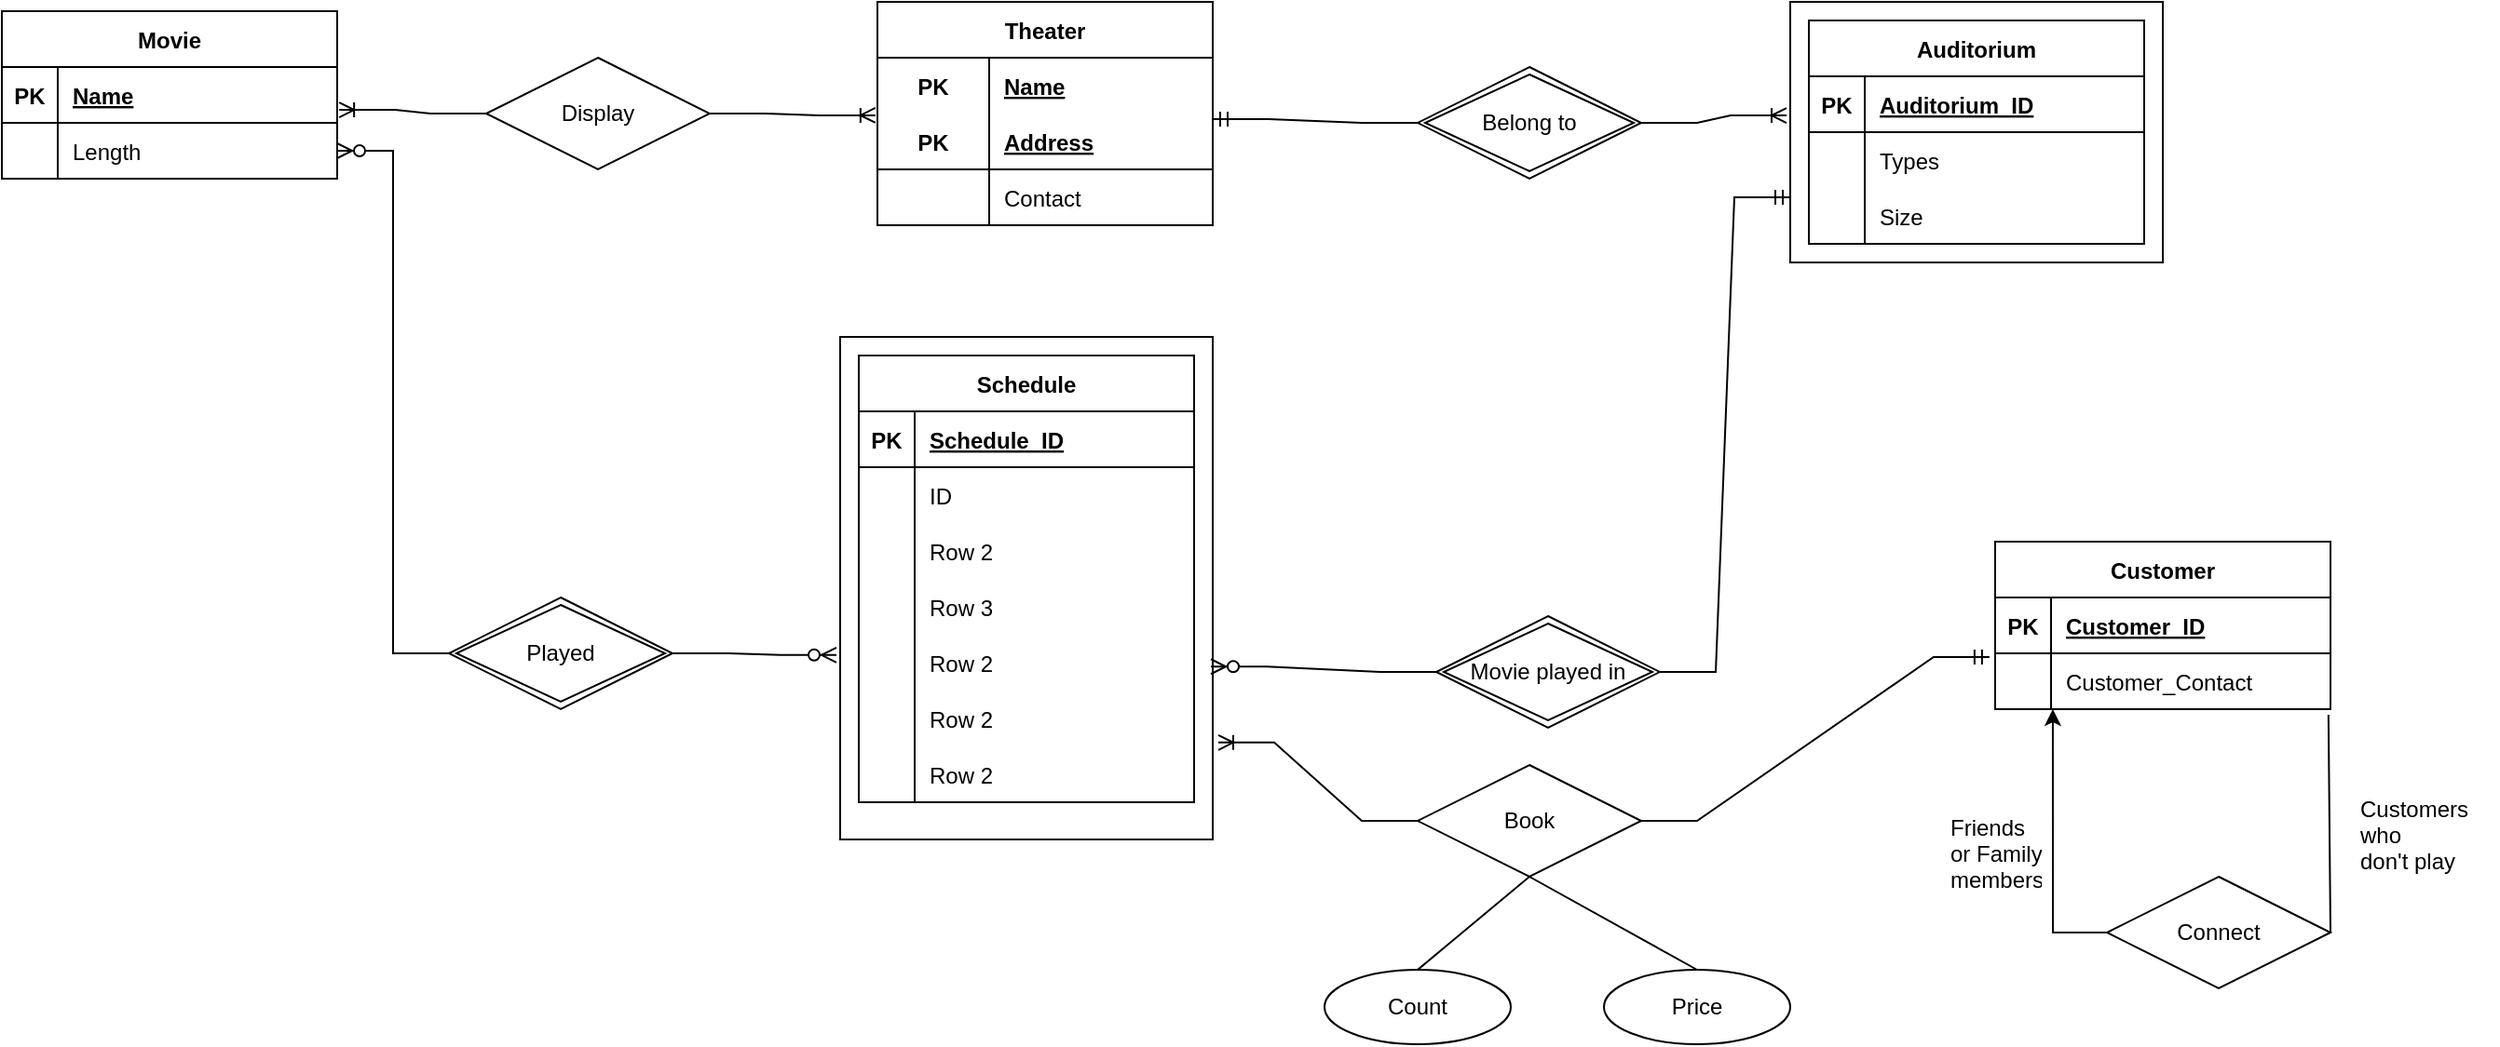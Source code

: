 <mxfile version="20.8.20" type="github">
  <diagram id="R2lEEEUBdFMjLlhIrx00" name="Page-1">
    <mxGraphModel dx="2284" dy="796" grid="1" gridSize="10" guides="1" tooltips="1" connect="1" arrows="1" fold="1" page="1" pageScale="1" pageWidth="850" pageHeight="1100" math="0" shadow="0" extFonts="Permanent Marker^https://fonts.googleapis.com/css?family=Permanent+Marker">
      <root>
        <mxCell id="0" />
        <mxCell id="1" parent="0" />
        <mxCell id="tCxVdie8RniLQorz963I-95" value="" style="rounded=0;whiteSpace=wrap;html=1;" vertex="1" parent="1">
          <mxGeometry x="-140" y="220" width="200" height="270" as="geometry" />
        </mxCell>
        <mxCell id="tCxVdie8RniLQorz963I-29" value="" style="rounded=0;whiteSpace=wrap;html=1;" vertex="1" parent="1">
          <mxGeometry x="370" y="40" width="200" height="140" as="geometry" />
        </mxCell>
        <mxCell id="tCxVdie8RniLQorz963I-27" value="Belong to" style="shape=rhombus;double=1;perimeter=rhombusPerimeter;whiteSpace=wrap;html=1;align=center;" vertex="1" parent="1">
          <mxGeometry x="170" y="75" width="120" height="60" as="geometry" />
        </mxCell>
        <mxCell id="tCxVdie8RniLQorz963I-32" value="Movie" style="shape=table;startSize=30;container=1;collapsible=1;childLayout=tableLayout;fixedRows=1;rowLines=0;fontStyle=1;align=center;resizeLast=1;" vertex="1" parent="1">
          <mxGeometry x="-590" y="45" width="180" height="90" as="geometry" />
        </mxCell>
        <mxCell id="tCxVdie8RniLQorz963I-33" value="" style="shape=tableRow;horizontal=0;startSize=0;swimlaneHead=0;swimlaneBody=0;fillColor=none;collapsible=0;dropTarget=0;points=[[0,0.5],[1,0.5]];portConstraint=eastwest;top=0;left=0;right=0;bottom=1;" vertex="1" parent="tCxVdie8RniLQorz963I-32">
          <mxGeometry y="30" width="180" height="30" as="geometry" />
        </mxCell>
        <mxCell id="tCxVdie8RniLQorz963I-34" value="PK" style="shape=partialRectangle;connectable=0;fillColor=none;top=0;left=0;bottom=0;right=0;fontStyle=1;overflow=hidden;" vertex="1" parent="tCxVdie8RniLQorz963I-33">
          <mxGeometry width="30" height="30" as="geometry">
            <mxRectangle width="30" height="30" as="alternateBounds" />
          </mxGeometry>
        </mxCell>
        <mxCell id="tCxVdie8RniLQorz963I-35" value="Name" style="shape=partialRectangle;connectable=0;fillColor=none;top=0;left=0;bottom=0;right=0;align=left;spacingLeft=6;fontStyle=5;overflow=hidden;" vertex="1" parent="tCxVdie8RniLQorz963I-33">
          <mxGeometry x="30" width="150" height="30" as="geometry">
            <mxRectangle width="150" height="30" as="alternateBounds" />
          </mxGeometry>
        </mxCell>
        <mxCell id="tCxVdie8RniLQorz963I-36" value="" style="shape=tableRow;horizontal=0;startSize=0;swimlaneHead=0;swimlaneBody=0;fillColor=none;collapsible=0;dropTarget=0;points=[[0,0.5],[1,0.5]];portConstraint=eastwest;top=0;left=0;right=0;bottom=0;" vertex="1" parent="tCxVdie8RniLQorz963I-32">
          <mxGeometry y="60" width="180" height="30" as="geometry" />
        </mxCell>
        <mxCell id="tCxVdie8RniLQorz963I-37" value="" style="shape=partialRectangle;connectable=0;fillColor=none;top=0;left=0;bottom=0;right=0;editable=1;overflow=hidden;" vertex="1" parent="tCxVdie8RniLQorz963I-36">
          <mxGeometry width="30" height="30" as="geometry">
            <mxRectangle width="30" height="30" as="alternateBounds" />
          </mxGeometry>
        </mxCell>
        <mxCell id="tCxVdie8RniLQorz963I-38" value="Length" style="shape=partialRectangle;connectable=0;fillColor=none;top=0;left=0;bottom=0;right=0;align=left;spacingLeft=6;overflow=hidden;" vertex="1" parent="tCxVdie8RniLQorz963I-36">
          <mxGeometry x="30" width="150" height="30" as="geometry">
            <mxRectangle width="150" height="30" as="alternateBounds" />
          </mxGeometry>
        </mxCell>
        <mxCell id="tCxVdie8RniLQorz963I-61" value="Theater" style="shape=table;startSize=30;container=1;collapsible=1;childLayout=tableLayout;fixedRows=1;rowLines=0;fontStyle=1;align=center;resizeLast=1;" vertex="1" parent="1">
          <mxGeometry x="-120" y="40" width="180" height="120" as="geometry" />
        </mxCell>
        <mxCell id="tCxVdie8RniLQorz963I-62" value="" style="shape=tableRow;horizontal=0;startSize=0;swimlaneHead=0;swimlaneBody=0;fillColor=none;collapsible=0;dropTarget=0;points=[[0,0.5],[1,0.5]];portConstraint=eastwest;top=0;left=0;right=0;bottom=0;" vertex="1" parent="tCxVdie8RniLQorz963I-61">
          <mxGeometry y="30" width="180" height="30" as="geometry" />
        </mxCell>
        <mxCell id="tCxVdie8RniLQorz963I-63" value="PK" style="shape=partialRectangle;connectable=0;fillColor=none;top=0;left=0;bottom=0;right=0;fontStyle=1;overflow=hidden;" vertex="1" parent="tCxVdie8RniLQorz963I-62">
          <mxGeometry width="60" height="30" as="geometry">
            <mxRectangle width="60" height="30" as="alternateBounds" />
          </mxGeometry>
        </mxCell>
        <mxCell id="tCxVdie8RniLQorz963I-64" value="Name" style="shape=partialRectangle;connectable=0;fillColor=none;top=0;left=0;bottom=0;right=0;align=left;spacingLeft=6;fontStyle=5;overflow=hidden;" vertex="1" parent="tCxVdie8RniLQorz963I-62">
          <mxGeometry x="60" width="120" height="30" as="geometry">
            <mxRectangle width="120" height="30" as="alternateBounds" />
          </mxGeometry>
        </mxCell>
        <mxCell id="tCxVdie8RniLQorz963I-65" value="" style="shape=tableRow;horizontal=0;startSize=0;swimlaneHead=0;swimlaneBody=0;fillColor=none;collapsible=0;dropTarget=0;points=[[0,0.5],[1,0.5]];portConstraint=eastwest;top=0;left=0;right=0;bottom=1;" vertex="1" parent="tCxVdie8RniLQorz963I-61">
          <mxGeometry y="60" width="180" height="30" as="geometry" />
        </mxCell>
        <mxCell id="tCxVdie8RniLQorz963I-66" value="PK" style="shape=partialRectangle;connectable=0;fillColor=none;top=0;left=0;bottom=0;right=0;fontStyle=1;overflow=hidden;" vertex="1" parent="tCxVdie8RniLQorz963I-65">
          <mxGeometry width="60" height="30" as="geometry">
            <mxRectangle width="60" height="30" as="alternateBounds" />
          </mxGeometry>
        </mxCell>
        <mxCell id="tCxVdie8RniLQorz963I-67" value="Address" style="shape=partialRectangle;connectable=0;fillColor=none;top=0;left=0;bottom=0;right=0;align=left;spacingLeft=6;fontStyle=5;overflow=hidden;" vertex="1" parent="tCxVdie8RniLQorz963I-65">
          <mxGeometry x="60" width="120" height="30" as="geometry">
            <mxRectangle width="120" height="30" as="alternateBounds" />
          </mxGeometry>
        </mxCell>
        <mxCell id="tCxVdie8RniLQorz963I-68" value="" style="shape=tableRow;horizontal=0;startSize=0;swimlaneHead=0;swimlaneBody=0;fillColor=none;collapsible=0;dropTarget=0;points=[[0,0.5],[1,0.5]];portConstraint=eastwest;top=0;left=0;right=0;bottom=0;" vertex="1" parent="tCxVdie8RniLQorz963I-61">
          <mxGeometry y="90" width="180" height="30" as="geometry" />
        </mxCell>
        <mxCell id="tCxVdie8RniLQorz963I-69" value="" style="shape=partialRectangle;connectable=0;fillColor=none;top=0;left=0;bottom=0;right=0;editable=1;overflow=hidden;" vertex="1" parent="tCxVdie8RniLQorz963I-68">
          <mxGeometry width="60" height="30" as="geometry">
            <mxRectangle width="60" height="30" as="alternateBounds" />
          </mxGeometry>
        </mxCell>
        <mxCell id="tCxVdie8RniLQorz963I-70" value="Contact" style="shape=partialRectangle;connectable=0;fillColor=none;top=0;left=0;bottom=0;right=0;align=left;spacingLeft=6;overflow=hidden;" vertex="1" parent="tCxVdie8RniLQorz963I-68">
          <mxGeometry x="60" width="120" height="30" as="geometry">
            <mxRectangle width="120" height="30" as="alternateBounds" />
          </mxGeometry>
        </mxCell>
        <mxCell id="tCxVdie8RniLQorz963I-74" value="Display" style="shape=rhombus;perimeter=rhombusPerimeter;whiteSpace=wrap;html=1;align=center;" vertex="1" parent="1">
          <mxGeometry x="-330" y="70" width="120" height="60" as="geometry" />
        </mxCell>
        <mxCell id="tCxVdie8RniLQorz963I-75" value="" style="edgeStyle=entityRelationEdgeStyle;fontSize=12;html=1;endArrow=ERmandOne;rounded=0;exitX=0;exitY=0.5;exitDx=0;exitDy=0;entryX=1;entryY=0.1;entryDx=0;entryDy=0;entryPerimeter=0;" edge="1" parent="1" source="tCxVdie8RniLQorz963I-27" target="tCxVdie8RniLQorz963I-65">
          <mxGeometry width="100" height="100" relative="1" as="geometry">
            <mxPoint x="-10" y="350" as="sourcePoint" />
            <mxPoint x="90" y="250" as="targetPoint" />
          </mxGeometry>
        </mxCell>
        <mxCell id="tCxVdie8RniLQorz963I-78" value="" style="edgeStyle=entityRelationEdgeStyle;fontSize=12;html=1;endArrow=ERoneToMany;rounded=0;entryX=-0.01;entryY=0.436;entryDx=0;entryDy=0;entryPerimeter=0;exitX=1;exitY=0.5;exitDx=0;exitDy=0;" edge="1" parent="1" source="tCxVdie8RniLQorz963I-27" target="tCxVdie8RniLQorz963I-29">
          <mxGeometry width="100" height="100" relative="1" as="geometry">
            <mxPoint x="160" y="380" as="sourcePoint" />
            <mxPoint x="260" y="280" as="targetPoint" />
          </mxGeometry>
        </mxCell>
        <mxCell id="tCxVdie8RniLQorz963I-79" value="" style="edgeStyle=entityRelationEdgeStyle;fontSize=12;html=1;endArrow=ERoneToMany;rounded=0;exitX=0;exitY=0.5;exitDx=0;exitDy=0;entryX=1.006;entryY=0.767;entryDx=0;entryDy=0;entryPerimeter=0;" edge="1" parent="1" source="tCxVdie8RniLQorz963I-74" target="tCxVdie8RniLQorz963I-33">
          <mxGeometry width="100" height="100" relative="1" as="geometry">
            <mxPoint x="-380" y="300" as="sourcePoint" />
            <mxPoint x="-280" y="200" as="targetPoint" />
          </mxGeometry>
        </mxCell>
        <mxCell id="tCxVdie8RniLQorz963I-80" value="" style="edgeStyle=entityRelationEdgeStyle;fontSize=12;html=1;endArrow=ERoneToMany;rounded=0;exitX=1;exitY=0.5;exitDx=0;exitDy=0;entryX=-0.006;entryY=0.033;entryDx=0;entryDy=0;entryPerimeter=0;" edge="1" parent="1" source="tCxVdie8RniLQorz963I-74" target="tCxVdie8RniLQorz963I-65">
          <mxGeometry width="100" height="100" relative="1" as="geometry">
            <mxPoint x="-261" y="202" as="sourcePoint" />
            <mxPoint x="-340" y="200" as="targetPoint" />
          </mxGeometry>
        </mxCell>
        <mxCell id="tCxVdie8RniLQorz963I-82" value="Schedule" style="shape=table;startSize=30;container=1;collapsible=1;childLayout=tableLayout;fixedRows=1;rowLines=0;fontStyle=1;align=center;resizeLast=1;" vertex="1" parent="1">
          <mxGeometry x="-130" y="230" width="180" height="240" as="geometry" />
        </mxCell>
        <mxCell id="tCxVdie8RniLQorz963I-83" value="" style="shape=tableRow;horizontal=0;startSize=0;swimlaneHead=0;swimlaneBody=0;fillColor=none;collapsible=0;dropTarget=0;points=[[0,0.5],[1,0.5]];portConstraint=eastwest;top=0;left=0;right=0;bottom=1;" vertex="1" parent="tCxVdie8RniLQorz963I-82">
          <mxGeometry y="30" width="180" height="30" as="geometry" />
        </mxCell>
        <mxCell id="tCxVdie8RniLQorz963I-84" value="PK" style="shape=partialRectangle;connectable=0;fillColor=none;top=0;left=0;bottom=0;right=0;fontStyle=1;overflow=hidden;" vertex="1" parent="tCxVdie8RniLQorz963I-83">
          <mxGeometry width="30" height="30" as="geometry">
            <mxRectangle width="30" height="30" as="alternateBounds" />
          </mxGeometry>
        </mxCell>
        <mxCell id="tCxVdie8RniLQorz963I-85" value="Schedule_ID" style="shape=partialRectangle;connectable=0;fillColor=none;top=0;left=0;bottom=0;right=0;align=left;spacingLeft=6;fontStyle=5;overflow=hidden;" vertex="1" parent="tCxVdie8RniLQorz963I-83">
          <mxGeometry x="30" width="150" height="30" as="geometry">
            <mxRectangle width="150" height="30" as="alternateBounds" />
          </mxGeometry>
        </mxCell>
        <mxCell id="tCxVdie8RniLQorz963I-86" value="" style="shape=tableRow;horizontal=0;startSize=0;swimlaneHead=0;swimlaneBody=0;fillColor=none;collapsible=0;dropTarget=0;points=[[0,0.5],[1,0.5]];portConstraint=eastwest;top=0;left=0;right=0;bottom=0;" vertex="1" parent="tCxVdie8RniLQorz963I-82">
          <mxGeometry y="60" width="180" height="30" as="geometry" />
        </mxCell>
        <mxCell id="tCxVdie8RniLQorz963I-87" value="" style="shape=partialRectangle;connectable=0;fillColor=none;top=0;left=0;bottom=0;right=0;editable=1;overflow=hidden;" vertex="1" parent="tCxVdie8RniLQorz963I-86">
          <mxGeometry width="30" height="30" as="geometry">
            <mxRectangle width="30" height="30" as="alternateBounds" />
          </mxGeometry>
        </mxCell>
        <mxCell id="tCxVdie8RniLQorz963I-88" value="ID" style="shape=partialRectangle;connectable=0;fillColor=none;top=0;left=0;bottom=0;right=0;align=left;spacingLeft=6;overflow=hidden;" vertex="1" parent="tCxVdie8RniLQorz963I-86">
          <mxGeometry x="30" width="150" height="30" as="geometry">
            <mxRectangle width="150" height="30" as="alternateBounds" />
          </mxGeometry>
        </mxCell>
        <mxCell id="tCxVdie8RniLQorz963I-89" value="" style="shape=tableRow;horizontal=0;startSize=0;swimlaneHead=0;swimlaneBody=0;fillColor=none;collapsible=0;dropTarget=0;points=[[0,0.5],[1,0.5]];portConstraint=eastwest;top=0;left=0;right=0;bottom=0;" vertex="1" parent="tCxVdie8RniLQorz963I-82">
          <mxGeometry y="90" width="180" height="30" as="geometry" />
        </mxCell>
        <mxCell id="tCxVdie8RniLQorz963I-90" value="" style="shape=partialRectangle;connectable=0;fillColor=none;top=0;left=0;bottom=0;right=0;editable=1;overflow=hidden;" vertex="1" parent="tCxVdie8RniLQorz963I-89">
          <mxGeometry width="30" height="30" as="geometry">
            <mxRectangle width="30" height="30" as="alternateBounds" />
          </mxGeometry>
        </mxCell>
        <mxCell id="tCxVdie8RniLQorz963I-91" value="Row 2" style="shape=partialRectangle;connectable=0;fillColor=none;top=0;left=0;bottom=0;right=0;align=left;spacingLeft=6;overflow=hidden;" vertex="1" parent="tCxVdie8RniLQorz963I-89">
          <mxGeometry x="30" width="150" height="30" as="geometry">
            <mxRectangle width="150" height="30" as="alternateBounds" />
          </mxGeometry>
        </mxCell>
        <mxCell id="tCxVdie8RniLQorz963I-92" value="" style="shape=tableRow;horizontal=0;startSize=0;swimlaneHead=0;swimlaneBody=0;fillColor=none;collapsible=0;dropTarget=0;points=[[0,0.5],[1,0.5]];portConstraint=eastwest;top=0;left=0;right=0;bottom=0;" vertex="1" parent="tCxVdie8RniLQorz963I-82">
          <mxGeometry y="120" width="180" height="30" as="geometry" />
        </mxCell>
        <mxCell id="tCxVdie8RniLQorz963I-93" value="" style="shape=partialRectangle;connectable=0;fillColor=none;top=0;left=0;bottom=0;right=0;editable=1;overflow=hidden;" vertex="1" parent="tCxVdie8RniLQorz963I-92">
          <mxGeometry width="30" height="30" as="geometry">
            <mxRectangle width="30" height="30" as="alternateBounds" />
          </mxGeometry>
        </mxCell>
        <mxCell id="tCxVdie8RniLQorz963I-94" value="Row 3" style="shape=partialRectangle;connectable=0;fillColor=none;top=0;left=0;bottom=0;right=0;align=left;spacingLeft=6;overflow=hidden;" vertex="1" parent="tCxVdie8RniLQorz963I-92">
          <mxGeometry x="30" width="150" height="30" as="geometry">
            <mxRectangle width="150" height="30" as="alternateBounds" />
          </mxGeometry>
        </mxCell>
        <mxCell id="tCxVdie8RniLQorz963I-96" value="" style="shape=tableRow;horizontal=0;startSize=0;swimlaneHead=0;swimlaneBody=0;fillColor=none;collapsible=0;dropTarget=0;points=[[0,0.5],[1,0.5]];portConstraint=eastwest;top=0;left=0;right=0;bottom=0;" vertex="1" parent="tCxVdie8RniLQorz963I-82">
          <mxGeometry y="150" width="180" height="30" as="geometry" />
        </mxCell>
        <mxCell id="tCxVdie8RniLQorz963I-97" value="" style="shape=partialRectangle;connectable=0;fillColor=none;top=0;left=0;bottom=0;right=0;editable=1;overflow=hidden;" vertex="1" parent="tCxVdie8RniLQorz963I-96">
          <mxGeometry width="30" height="30" as="geometry">
            <mxRectangle width="30" height="30" as="alternateBounds" />
          </mxGeometry>
        </mxCell>
        <mxCell id="tCxVdie8RniLQorz963I-98" value="Row 2" style="shape=partialRectangle;connectable=0;fillColor=none;top=0;left=0;bottom=0;right=0;align=left;spacingLeft=6;overflow=hidden;" vertex="1" parent="tCxVdie8RniLQorz963I-96">
          <mxGeometry x="30" width="150" height="30" as="geometry">
            <mxRectangle width="150" height="30" as="alternateBounds" />
          </mxGeometry>
        </mxCell>
        <mxCell id="tCxVdie8RniLQorz963I-99" value="" style="shape=tableRow;horizontal=0;startSize=0;swimlaneHead=0;swimlaneBody=0;fillColor=none;collapsible=0;dropTarget=0;points=[[0,0.5],[1,0.5]];portConstraint=eastwest;top=0;left=0;right=0;bottom=0;" vertex="1" parent="tCxVdie8RniLQorz963I-82">
          <mxGeometry y="180" width="180" height="30" as="geometry" />
        </mxCell>
        <mxCell id="tCxVdie8RniLQorz963I-100" value="" style="shape=partialRectangle;connectable=0;fillColor=none;top=0;left=0;bottom=0;right=0;editable=1;overflow=hidden;" vertex="1" parent="tCxVdie8RniLQorz963I-99">
          <mxGeometry width="30" height="30" as="geometry">
            <mxRectangle width="30" height="30" as="alternateBounds" />
          </mxGeometry>
        </mxCell>
        <mxCell id="tCxVdie8RniLQorz963I-101" value="Row 2" style="shape=partialRectangle;connectable=0;fillColor=none;top=0;left=0;bottom=0;right=0;align=left;spacingLeft=6;overflow=hidden;" vertex="1" parent="tCxVdie8RniLQorz963I-99">
          <mxGeometry x="30" width="150" height="30" as="geometry">
            <mxRectangle width="150" height="30" as="alternateBounds" />
          </mxGeometry>
        </mxCell>
        <mxCell id="tCxVdie8RniLQorz963I-121" value="" style="shape=tableRow;horizontal=0;startSize=0;swimlaneHead=0;swimlaneBody=0;fillColor=none;collapsible=0;dropTarget=0;points=[[0,0.5],[1,0.5]];portConstraint=eastwest;top=0;left=0;right=0;bottom=0;" vertex="1" parent="tCxVdie8RniLQorz963I-82">
          <mxGeometry y="210" width="180" height="30" as="geometry" />
        </mxCell>
        <mxCell id="tCxVdie8RniLQorz963I-122" value="" style="shape=partialRectangle;connectable=0;fillColor=none;top=0;left=0;bottom=0;right=0;editable=1;overflow=hidden;" vertex="1" parent="tCxVdie8RniLQorz963I-121">
          <mxGeometry width="30" height="30" as="geometry">
            <mxRectangle width="30" height="30" as="alternateBounds" />
          </mxGeometry>
        </mxCell>
        <mxCell id="tCxVdie8RniLQorz963I-123" value="Row 2" style="shape=partialRectangle;connectable=0;fillColor=none;top=0;left=0;bottom=0;right=0;align=left;spacingLeft=6;overflow=hidden;" vertex="1" parent="tCxVdie8RniLQorz963I-121">
          <mxGeometry x="30" width="150" height="30" as="geometry">
            <mxRectangle width="150" height="30" as="alternateBounds" />
          </mxGeometry>
        </mxCell>
        <mxCell id="tCxVdie8RniLQorz963I-124" value="Auditorium" style="shape=table;startSize=30;container=1;collapsible=1;childLayout=tableLayout;fixedRows=1;rowLines=0;fontStyle=1;align=center;resizeLast=1;" vertex="1" parent="1">
          <mxGeometry x="380" y="50" width="180" height="120" as="geometry" />
        </mxCell>
        <mxCell id="tCxVdie8RniLQorz963I-125" value="" style="shape=tableRow;horizontal=0;startSize=0;swimlaneHead=0;swimlaneBody=0;fillColor=none;collapsible=0;dropTarget=0;points=[[0,0.5],[1,0.5]];portConstraint=eastwest;top=0;left=0;right=0;bottom=1;" vertex="1" parent="tCxVdie8RniLQorz963I-124">
          <mxGeometry y="30" width="180" height="30" as="geometry" />
        </mxCell>
        <mxCell id="tCxVdie8RniLQorz963I-126" value="PK" style="shape=partialRectangle;connectable=0;fillColor=none;top=0;left=0;bottom=0;right=0;fontStyle=1;overflow=hidden;" vertex="1" parent="tCxVdie8RniLQorz963I-125">
          <mxGeometry width="30" height="30" as="geometry">
            <mxRectangle width="30" height="30" as="alternateBounds" />
          </mxGeometry>
        </mxCell>
        <mxCell id="tCxVdie8RniLQorz963I-127" value="Auditorium_ID" style="shape=partialRectangle;connectable=0;fillColor=none;top=0;left=0;bottom=0;right=0;align=left;spacingLeft=6;fontStyle=5;overflow=hidden;" vertex="1" parent="tCxVdie8RniLQorz963I-125">
          <mxGeometry x="30" width="150" height="30" as="geometry">
            <mxRectangle width="150" height="30" as="alternateBounds" />
          </mxGeometry>
        </mxCell>
        <mxCell id="tCxVdie8RniLQorz963I-128" value="" style="shape=tableRow;horizontal=0;startSize=0;swimlaneHead=0;swimlaneBody=0;fillColor=none;collapsible=0;dropTarget=0;points=[[0,0.5],[1,0.5]];portConstraint=eastwest;top=0;left=0;right=0;bottom=0;" vertex="1" parent="tCxVdie8RniLQorz963I-124">
          <mxGeometry y="60" width="180" height="30" as="geometry" />
        </mxCell>
        <mxCell id="tCxVdie8RniLQorz963I-129" value="" style="shape=partialRectangle;connectable=0;fillColor=none;top=0;left=0;bottom=0;right=0;editable=1;overflow=hidden;" vertex="1" parent="tCxVdie8RniLQorz963I-128">
          <mxGeometry width="30" height="30" as="geometry">
            <mxRectangle width="30" height="30" as="alternateBounds" />
          </mxGeometry>
        </mxCell>
        <mxCell id="tCxVdie8RniLQorz963I-130" value="Types" style="shape=partialRectangle;connectable=0;fillColor=none;top=0;left=0;bottom=0;right=0;align=left;spacingLeft=6;overflow=hidden;" vertex="1" parent="tCxVdie8RniLQorz963I-128">
          <mxGeometry x="30" width="150" height="30" as="geometry">
            <mxRectangle width="150" height="30" as="alternateBounds" />
          </mxGeometry>
        </mxCell>
        <mxCell id="tCxVdie8RniLQorz963I-131" value="" style="shape=tableRow;horizontal=0;startSize=0;swimlaneHead=0;swimlaneBody=0;fillColor=none;collapsible=0;dropTarget=0;points=[[0,0.5],[1,0.5]];portConstraint=eastwest;top=0;left=0;right=0;bottom=0;" vertex="1" parent="tCxVdie8RniLQorz963I-124">
          <mxGeometry y="90" width="180" height="30" as="geometry" />
        </mxCell>
        <mxCell id="tCxVdie8RniLQorz963I-132" value="" style="shape=partialRectangle;connectable=0;fillColor=none;top=0;left=0;bottom=0;right=0;editable=1;overflow=hidden;" vertex="1" parent="tCxVdie8RniLQorz963I-131">
          <mxGeometry width="30" height="30" as="geometry">
            <mxRectangle width="30" height="30" as="alternateBounds" />
          </mxGeometry>
        </mxCell>
        <mxCell id="tCxVdie8RniLQorz963I-133" value="Size" style="shape=partialRectangle;connectable=0;fillColor=none;top=0;left=0;bottom=0;right=0;align=left;spacingLeft=6;overflow=hidden;" vertex="1" parent="tCxVdie8RniLQorz963I-131">
          <mxGeometry x="30" width="150" height="30" as="geometry">
            <mxRectangle width="150" height="30" as="alternateBounds" />
          </mxGeometry>
        </mxCell>
        <mxCell id="tCxVdie8RniLQorz963I-138" value="Played" style="shape=rhombus;double=1;perimeter=rhombusPerimeter;whiteSpace=wrap;html=1;align=center;" vertex="1" parent="1">
          <mxGeometry x="-350" y="360" width="120" height="60" as="geometry" />
        </mxCell>
        <mxCell id="tCxVdie8RniLQorz963I-139" value="" style="edgeStyle=entityRelationEdgeStyle;fontSize=12;html=1;endArrow=ERzeroToMany;endFill=1;rounded=0;exitX=0;exitY=0.5;exitDx=0;exitDy=0;entryX=1;entryY=0.5;entryDx=0;entryDy=0;" edge="1" parent="1" source="tCxVdie8RniLQorz963I-138" target="tCxVdie8RniLQorz963I-36">
          <mxGeometry width="100" height="100" relative="1" as="geometry">
            <mxPoint x="-500" y="300" as="sourcePoint" />
            <mxPoint x="-400" y="200" as="targetPoint" />
          </mxGeometry>
        </mxCell>
        <mxCell id="tCxVdie8RniLQorz963I-140" value="" style="edgeStyle=entityRelationEdgeStyle;fontSize=12;html=1;endArrow=ERzeroToMany;endFill=1;rounded=0;exitX=1;exitY=0.5;exitDx=0;exitDy=0;entryX=-0.01;entryY=0.633;entryDx=0;entryDy=0;entryPerimeter=0;" edge="1" parent="1" source="tCxVdie8RniLQorz963I-138" target="tCxVdie8RniLQorz963I-95">
          <mxGeometry width="100" height="100" relative="1" as="geometry">
            <mxPoint x="-400" y="600" as="sourcePoint" />
            <mxPoint x="-300" y="500" as="targetPoint" />
          </mxGeometry>
        </mxCell>
        <mxCell id="tCxVdie8RniLQorz963I-141" value="Movie played in" style="shape=rhombus;double=1;perimeter=rhombusPerimeter;whiteSpace=wrap;html=1;align=center;" vertex="1" parent="1">
          <mxGeometry x="180" y="370" width="120" height="60" as="geometry" />
        </mxCell>
        <mxCell id="tCxVdie8RniLQorz963I-142" value="" style="edgeStyle=entityRelationEdgeStyle;fontSize=12;html=1;endArrow=ERzeroToMany;endFill=1;rounded=0;exitX=0;exitY=0.5;exitDx=0;exitDy=0;entryX=0.995;entryY=0.656;entryDx=0;entryDy=0;entryPerimeter=0;" edge="1" parent="1" source="tCxVdie8RniLQorz963I-141" target="tCxVdie8RniLQorz963I-95">
          <mxGeometry width="100" height="100" relative="1" as="geometry">
            <mxPoint x="180" y="320" as="sourcePoint" />
            <mxPoint x="280" y="220" as="targetPoint" />
          </mxGeometry>
        </mxCell>
        <mxCell id="tCxVdie8RniLQorz963I-143" value="" style="edgeStyle=entityRelationEdgeStyle;fontSize=12;html=1;endArrow=ERmandOne;rounded=0;exitX=1;exitY=0.5;exitDx=0;exitDy=0;entryX=0;entryY=0.75;entryDx=0;entryDy=0;" edge="1" parent="1" source="tCxVdie8RniLQorz963I-141" target="tCxVdie8RniLQorz963I-29">
          <mxGeometry width="100" height="100" relative="1" as="geometry">
            <mxPoint x="320" y="400" as="sourcePoint" />
            <mxPoint x="420" y="300" as="targetPoint" />
          </mxGeometry>
        </mxCell>
        <mxCell id="tCxVdie8RniLQorz963I-144" value="Customer" style="shape=table;startSize=30;container=1;collapsible=1;childLayout=tableLayout;fixedRows=1;rowLines=0;fontStyle=1;align=center;resizeLast=1;" vertex="1" parent="1">
          <mxGeometry x="480" y="330" width="180" height="90" as="geometry" />
        </mxCell>
        <mxCell id="tCxVdie8RniLQorz963I-145" value="" style="shape=tableRow;horizontal=0;startSize=0;swimlaneHead=0;swimlaneBody=0;fillColor=none;collapsible=0;dropTarget=0;points=[[0,0.5],[1,0.5]];portConstraint=eastwest;top=0;left=0;right=0;bottom=1;" vertex="1" parent="tCxVdie8RniLQorz963I-144">
          <mxGeometry y="30" width="180" height="30" as="geometry" />
        </mxCell>
        <mxCell id="tCxVdie8RniLQorz963I-146" value="PK" style="shape=partialRectangle;connectable=0;fillColor=none;top=0;left=0;bottom=0;right=0;fontStyle=1;overflow=hidden;" vertex="1" parent="tCxVdie8RniLQorz963I-145">
          <mxGeometry width="30" height="30" as="geometry">
            <mxRectangle width="30" height="30" as="alternateBounds" />
          </mxGeometry>
        </mxCell>
        <mxCell id="tCxVdie8RniLQorz963I-147" value="Customer_ID" style="shape=partialRectangle;connectable=0;fillColor=none;top=0;left=0;bottom=0;right=0;align=left;spacingLeft=6;fontStyle=5;overflow=hidden;" vertex="1" parent="tCxVdie8RniLQorz963I-145">
          <mxGeometry x="30" width="150" height="30" as="geometry">
            <mxRectangle width="150" height="30" as="alternateBounds" />
          </mxGeometry>
        </mxCell>
        <mxCell id="tCxVdie8RniLQorz963I-148" value="" style="shape=tableRow;horizontal=0;startSize=0;swimlaneHead=0;swimlaneBody=0;fillColor=none;collapsible=0;dropTarget=0;points=[[0,0.5],[1,0.5]];portConstraint=eastwest;top=0;left=0;right=0;bottom=0;" vertex="1" parent="tCxVdie8RniLQorz963I-144">
          <mxGeometry y="60" width="180" height="30" as="geometry" />
        </mxCell>
        <mxCell id="tCxVdie8RniLQorz963I-149" value="" style="shape=partialRectangle;connectable=0;fillColor=none;top=0;left=0;bottom=0;right=0;editable=1;overflow=hidden;" vertex="1" parent="tCxVdie8RniLQorz963I-148">
          <mxGeometry width="30" height="30" as="geometry">
            <mxRectangle width="30" height="30" as="alternateBounds" />
          </mxGeometry>
        </mxCell>
        <mxCell id="tCxVdie8RniLQorz963I-150" value="Customer_Contact" style="shape=partialRectangle;connectable=0;fillColor=none;top=0;left=0;bottom=0;right=0;align=left;spacingLeft=6;overflow=hidden;" vertex="1" parent="tCxVdie8RniLQorz963I-148">
          <mxGeometry x="30" width="150" height="30" as="geometry">
            <mxRectangle width="150" height="30" as="alternateBounds" />
          </mxGeometry>
        </mxCell>
        <mxCell id="tCxVdie8RniLQorz963I-157" value="Book" style="shape=rhombus;perimeter=rhombusPerimeter;whiteSpace=wrap;html=1;align=center;" vertex="1" parent="1">
          <mxGeometry x="170" y="450" width="120" height="60" as="geometry" />
        </mxCell>
        <mxCell id="tCxVdie8RniLQorz963I-158" value="" style="edgeStyle=entityRelationEdgeStyle;fontSize=12;html=1;endArrow=ERoneToMany;rounded=0;exitX=0;exitY=0.5;exitDx=0;exitDy=0;entryX=1.015;entryY=0.807;entryDx=0;entryDy=0;entryPerimeter=0;" edge="1" parent="1" source="tCxVdie8RniLQorz963I-157" target="tCxVdie8RniLQorz963I-95">
          <mxGeometry width="100" height="100" relative="1" as="geometry">
            <mxPoint x="220" y="630" as="sourcePoint" />
            <mxPoint x="120" y="530" as="targetPoint" />
          </mxGeometry>
        </mxCell>
        <mxCell id="tCxVdie8RniLQorz963I-159" value="" style="edgeStyle=entityRelationEdgeStyle;fontSize=12;html=1;endArrow=ERmandOne;rounded=0;exitX=1;exitY=0.5;exitDx=0;exitDy=0;entryX=-0.017;entryY=0.067;entryDx=0;entryDy=0;entryPerimeter=0;" edge="1" parent="1" source="tCxVdie8RniLQorz963I-157" target="tCxVdie8RniLQorz963I-148">
          <mxGeometry width="100" height="100" relative="1" as="geometry">
            <mxPoint x="410" y="580" as="sourcePoint" />
            <mxPoint x="510" y="480" as="targetPoint" />
          </mxGeometry>
        </mxCell>
        <mxCell id="tCxVdie8RniLQorz963I-160" value="Count" style="ellipse;whiteSpace=wrap;html=1;align=center;" vertex="1" parent="1">
          <mxGeometry x="120" y="560" width="100" height="40" as="geometry" />
        </mxCell>
        <mxCell id="tCxVdie8RniLQorz963I-161" value="Price" style="ellipse;whiteSpace=wrap;html=1;align=center;" vertex="1" parent="1">
          <mxGeometry x="270" y="560" width="100" height="40" as="geometry" />
        </mxCell>
        <mxCell id="tCxVdie8RniLQorz963I-162" value="" style="endArrow=none;html=1;rounded=0;exitX=0.5;exitY=1;exitDx=0;exitDy=0;entryX=0.5;entryY=0;entryDx=0;entryDy=0;" edge="1" parent="1" source="tCxVdie8RniLQorz963I-157" target="tCxVdie8RniLQorz963I-160">
          <mxGeometry relative="1" as="geometry">
            <mxPoint x="-130" y="550" as="sourcePoint" />
            <mxPoint x="30" y="550" as="targetPoint" />
          </mxGeometry>
        </mxCell>
        <mxCell id="tCxVdie8RniLQorz963I-163" value="" style="endArrow=none;html=1;rounded=0;exitX=0.5;exitY=1;exitDx=0;exitDy=0;entryX=0.5;entryY=0;entryDx=0;entryDy=0;" edge="1" parent="1" source="tCxVdie8RniLQorz963I-157" target="tCxVdie8RniLQorz963I-161">
          <mxGeometry relative="1" as="geometry">
            <mxPoint x="460" y="570" as="sourcePoint" />
            <mxPoint x="620" y="570" as="targetPoint" />
          </mxGeometry>
        </mxCell>
        <mxCell id="tCxVdie8RniLQorz963I-166" style="edgeStyle=orthogonalEdgeStyle;rounded=0;orthogonalLoop=1;jettySize=auto;html=1;exitX=0;exitY=0.5;exitDx=0;exitDy=0;entryX=0.172;entryY=1;entryDx=0;entryDy=0;entryPerimeter=0;" edge="1" parent="1" source="tCxVdie8RniLQorz963I-164" target="tCxVdie8RniLQorz963I-148">
          <mxGeometry relative="1" as="geometry" />
        </mxCell>
        <mxCell id="tCxVdie8RniLQorz963I-164" value="Connect" style="shape=rhombus;perimeter=rhombusPerimeter;whiteSpace=wrap;html=1;align=center;" vertex="1" parent="1">
          <mxGeometry x="540" y="510" width="120" height="60" as="geometry" />
        </mxCell>
        <mxCell id="tCxVdie8RniLQorz963I-165" value="" style="endArrow=none;html=1;rounded=0;exitX=0.994;exitY=1.1;exitDx=0;exitDy=0;exitPerimeter=0;entryX=1;entryY=0.5;entryDx=0;entryDy=0;" edge="1" parent="1" source="tCxVdie8RniLQorz963I-148" target="tCxVdie8RniLQorz963I-164">
          <mxGeometry relative="1" as="geometry">
            <mxPoint x="600" y="460" as="sourcePoint" />
            <mxPoint x="760" y="460" as="targetPoint" />
          </mxGeometry>
        </mxCell>
        <mxCell id="tCxVdie8RniLQorz963I-167" value="Friends &#xa;or Family&#xa;members" style="text;strokeColor=none;fillColor=none;spacingLeft=4;spacingRight=4;overflow=hidden;rotatable=0;points=[[0,0.5],[1,0.5]];portConstraint=eastwest;fontSize=12;" vertex="1" parent="1">
          <mxGeometry x="450" y="470" width="60" height="60" as="geometry" />
        </mxCell>
        <mxCell id="tCxVdie8RniLQorz963I-168" value="Customers &#xa;who &#xa;don&#39;t play" style="text;strokeColor=none;fillColor=none;spacingLeft=4;spacingRight=4;overflow=hidden;rotatable=0;points=[[0,0.5],[1,0.5]];portConstraint=eastwest;fontSize=12;" vertex="1" parent="1">
          <mxGeometry x="670" y="460" width="80" height="60" as="geometry" />
        </mxCell>
      </root>
    </mxGraphModel>
  </diagram>
</mxfile>
